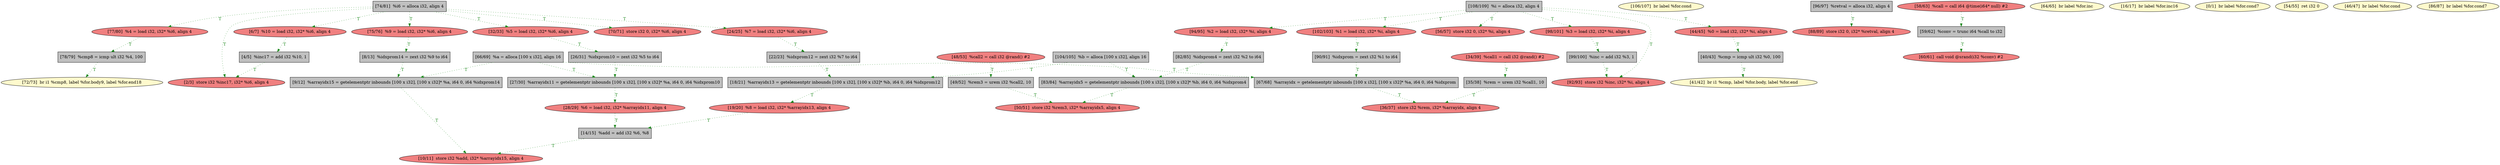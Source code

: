 
digraph G {


node164 [fillcolor=grey,label="[78/79]  %cmp8 = icmp ult i32 %4, 100",shape=rectangle,style=filled ]
node159 [fillcolor=lightcoral,label="[98/101]  %3 = load i32, i32* %i, align 4",shape=ellipse,style=filled ]
node157 [fillcolor=lightcoral,label="[92/93]  store i32 %inc, i32* %i, align 4",shape=ellipse,style=filled ]
node154 [fillcolor=lightcoral,label="[77/80]  %4 = load i32, i32* %i6, align 4",shape=ellipse,style=filled ]
node153 [fillcolor=lemonchiffon,label="[106/107]  br label %for.cond",shape=ellipse,style=filled ]
node152 [fillcolor=lightcoral,label="[88/89]  store i32 0, i32* %retval, align 4",shape=ellipse,style=filled ]
node156 [fillcolor=grey,label="[27/30]  %arrayidx11 = getelementptr inbounds [100 x i32], [100 x i32]* %a, i64 0, i64 %idxprom10",shape=rectangle,style=filled ]
node151 [fillcolor=grey,label="[90/91]  %idxprom = zext i32 %1 to i64",shape=rectangle,style=filled ]
node150 [fillcolor=grey,label="[9/12]  %arrayidx15 = getelementptr inbounds [100 x i32], [100 x i32]* %a, i64 0, i64 %idxprom14",shape=rectangle,style=filled ]
node148 [fillcolor=grey,label="[82/85]  %idxprom4 = zext i32 %2 to i64",shape=rectangle,style=filled ]
node147 [fillcolor=grey,label="[14/15]  %add = add i32 %6, %8",shape=rectangle,style=filled ]
node146 [fillcolor=grey,label="[59/62]  %conv = trunc i64 %call to i32",shape=rectangle,style=filled ]
node125 [fillcolor=lemonchiffon,label="[72/73]  br i1 %cmp8, label %for.body9, label %for.end18",shape=ellipse,style=filled ]
node161 [fillcolor=lightcoral,label="[102/103]  %1 = load i32, i32* %i, align 4",shape=ellipse,style=filled ]
node129 [fillcolor=grey,label="[35/38]  %rem = urem i32 %call1, 10",shape=rectangle,style=filled ]
node130 [fillcolor=lemonchiffon,label="[64/65]  br label %for.inc",shape=ellipse,style=filled ]
node136 [fillcolor=lightcoral,label="[2/3]  store i32 %inc17, i32* %i6, align 4",shape=ellipse,style=filled ]
node115 [fillcolor=lightcoral,label="[50/51]  store i32 %rem3, i32* %arrayidx5, align 4",shape=ellipse,style=filled ]
node124 [fillcolor=lightcoral,label="[70/71]  store i32 0, i32* %i6, align 4",shape=ellipse,style=filled ]
node121 [fillcolor=lightcoral,label="[58/63]  %call = call i64 @time(i64* null) #2",shape=ellipse,style=filled ]
node112 [fillcolor=lightcoral,label="[28/29]  %6 = load i32, i32* %arrayidx11, align 4",shape=ellipse,style=filled ]
node139 [fillcolor=lemonchiffon,label="[16/17]  br label %for.inc16",shape=ellipse,style=filled ]
node141 [fillcolor=lemonchiffon,label="[0/1]  br label %for.cond7",shape=ellipse,style=filled ]
node119 [fillcolor=lightcoral,label="[10/11]  store i32 %add, i32* %arrayidx15, align 4",shape=ellipse,style=filled ]
node155 [fillcolor=grey,label="[108/109]  %i = alloca i32, align 4",shape=rectangle,style=filled ]
node118 [fillcolor=lemonchiffon,label="[54/55]  ret i32 0",shape=ellipse,style=filled ]
node123 [fillcolor=lemonchiffon,label="[41/42]  br i1 %cmp, label %for.body, label %for.end",shape=ellipse,style=filled ]
node138 [fillcolor=lightcoral,label="[94/95]  %2 = load i32, i32* %i, align 4",shape=ellipse,style=filled ]
node120 [fillcolor=lightcoral,label="[60/61]  call void @srand(i32 %conv) #2",shape=ellipse,style=filled ]
node117 [fillcolor=lightcoral,label="[56/57]  store i32 0, i32* %i, align 4",shape=ellipse,style=filled ]
node113 [fillcolor=lightcoral,label="[44/45]  %0 = load i32, i32* %i, align 4",shape=ellipse,style=filled ]
node143 [fillcolor=grey,label="[22/23]  %idxprom12 = zext i32 %7 to i64",shape=rectangle,style=filled ]
node110 [fillcolor=lightcoral,label="[34/39]  %call1 = call i32 @rand() #2",shape=ellipse,style=filled ]
node163 [fillcolor=grey,label="[104/105]  %b = alloca [100 x i32], align 16",shape=rectangle,style=filled ]
node135 [fillcolor=lightcoral,label="[24/25]  %7 = load i32, i32* %i6, align 4",shape=ellipse,style=filled ]
node111 [fillcolor=grey,label="[40/43]  %cmp = icmp ult i32 %0, 100",shape=rectangle,style=filled ]
node114 [fillcolor=lemonchiffon,label="[46/47]  br label %for.cond",shape=ellipse,style=filled ]
node116 [fillcolor=lightcoral,label="[48/53]  %call2 = call i32 @rand() #2",shape=ellipse,style=filled ]
node158 [fillcolor=grey,label="[49/52]  %rem3 = urem i32 %call2, 10",shape=rectangle,style=filled ]
node133 [fillcolor=lightcoral,label="[32/33]  %5 = load i32, i32* %i6, align 4",shape=ellipse,style=filled ]
node126 [fillcolor=grey,label="[67/68]  %arrayidx = getelementptr inbounds [100 x i32], [100 x i32]* %a, i64 0, i64 %idxprom",shape=rectangle,style=filled ]
node127 [fillcolor=lightcoral,label="[75/76]  %9 = load i32, i32* %i6, align 4",shape=ellipse,style=filled ]
node128 [fillcolor=lemonchiffon,label="[86/87]  br label %for.cond7",shape=ellipse,style=filled ]
node149 [fillcolor=grey,label="[74/81]  %i6 = alloca i32, align 4",shape=rectangle,style=filled ]
node131 [fillcolor=lightcoral,label="[36/37]  store i32 %rem, i32* %arrayidx, align 4",shape=ellipse,style=filled ]
node160 [fillcolor=grey,label="[96/97]  %retval = alloca i32, align 4",shape=rectangle,style=filled ]
node132 [fillcolor=grey,label="[26/31]  %idxprom10 = zext i32 %5 to i64",shape=rectangle,style=filled ]
node122 [fillcolor=grey,label="[66/69]  %a = alloca [100 x i32], align 16",shape=rectangle,style=filled ]
node134 [fillcolor=lightcoral,label="[19/20]  %8 = load i32, i32* %arrayidx13, align 4",shape=ellipse,style=filled ]
node137 [fillcolor=grey,label="[8/13]  %idxprom14 = zext i32 %9 to i64",shape=rectangle,style=filled ]
node162 [fillcolor=grey,label="[99/100]  %inc = add i32 %3, 1",shape=rectangle,style=filled ]
node142 [fillcolor=grey,label="[4/5]  %inc17 = add i32 %10, 1",shape=rectangle,style=filled ]
node140 [fillcolor=grey,label="[18/21]  %arrayidx13 = getelementptr inbounds [100 x i32], [100 x i32]* %b, i64 0, i64 %idxprom12",shape=rectangle,style=filled ]
node144 [fillcolor=lightcoral,label="[6/7]  %10 = load i32, i32* %i6, align 4",shape=ellipse,style=filled ]
node145 [fillcolor=grey,label="[83/84]  %arrayidx5 = getelementptr inbounds [100 x i32], [100 x i32]* %b, i64 0, i64 %idxprom4",shape=rectangle,style=filled ]

node155->node157 [style=dotted,color=forestgreen,label="T",fontcolor=forestgreen ]
node154->node164 [style=dotted,color=forestgreen,label="T",fontcolor=forestgreen ]
node155->node161 [style=dotted,color=forestgreen,label="T",fontcolor=forestgreen ]
node155->node113 [style=dotted,color=forestgreen,label="T",fontcolor=forestgreen ]
node149->node133 [style=dotted,color=forestgreen,label="T",fontcolor=forestgreen ]
node149->node127 [style=dotted,color=forestgreen,label="T",fontcolor=forestgreen ]
node149->node136 [style=dotted,color=forestgreen,label="T",fontcolor=forestgreen ]
node155->node138 [style=dotted,color=forestgreen,label="T",fontcolor=forestgreen ]
node149->node135 [style=dotted,color=forestgreen,label="T",fontcolor=forestgreen ]
node158->node115 [style=dotted,color=forestgreen,label="T",fontcolor=forestgreen ]
node145->node115 [style=dotted,color=forestgreen,label="T",fontcolor=forestgreen ]
node144->node142 [style=dotted,color=forestgreen,label="T",fontcolor=forestgreen ]
node138->node148 [style=dotted,color=forestgreen,label="T",fontcolor=forestgreen ]
node155->node117 [style=dotted,color=forestgreen,label="T",fontcolor=forestgreen ]
node122->node150 [style=dotted,color=forestgreen,label="T",fontcolor=forestgreen ]
node163->node140 [style=dotted,color=forestgreen,label="T",fontcolor=forestgreen ]
node163->node145 [style=dotted,color=forestgreen,label="T",fontcolor=forestgreen ]
node147->node119 [style=dotted,color=forestgreen,label="T",fontcolor=forestgreen ]
node142->node136 [style=dotted,color=forestgreen,label="T",fontcolor=forestgreen ]
node122->node126 [style=dotted,color=forestgreen,label="T",fontcolor=forestgreen ]
node156->node112 [style=dotted,color=forestgreen,label="T",fontcolor=forestgreen ]
node137->node150 [style=dotted,color=forestgreen,label="T",fontcolor=forestgreen ]
node149->node124 [style=dotted,color=forestgreen,label="T",fontcolor=forestgreen ]
node162->node157 [style=dotted,color=forestgreen,label="T",fontcolor=forestgreen ]
node149->node144 [style=dotted,color=forestgreen,label="T",fontcolor=forestgreen ]
node133->node132 [style=dotted,color=forestgreen,label="T",fontcolor=forestgreen ]
node160->node152 [style=dotted,color=forestgreen,label="T",fontcolor=forestgreen ]
node127->node137 [style=dotted,color=forestgreen,label="T",fontcolor=forestgreen ]
node112->node147 [style=dotted,color=forestgreen,label="T",fontcolor=forestgreen ]
node161->node151 [style=dotted,color=forestgreen,label="T",fontcolor=forestgreen ]
node146->node120 [style=dotted,color=forestgreen,label="T",fontcolor=forestgreen ]
node148->node145 [style=dotted,color=forestgreen,label="T",fontcolor=forestgreen ]
node135->node143 [style=dotted,color=forestgreen,label="T",fontcolor=forestgreen ]
node116->node158 [style=dotted,color=forestgreen,label="T",fontcolor=forestgreen ]
node143->node140 [style=dotted,color=forestgreen,label="T",fontcolor=forestgreen ]
node150->node119 [style=dotted,color=forestgreen,label="T",fontcolor=forestgreen ]
node129->node131 [style=dotted,color=forestgreen,label="T",fontcolor=forestgreen ]
node111->node123 [style=dotted,color=forestgreen,label="T",fontcolor=forestgreen ]
node122->node156 [style=dotted,color=forestgreen,label="T",fontcolor=forestgreen ]
node110->node129 [style=dotted,color=forestgreen,label="T",fontcolor=forestgreen ]
node140->node134 [style=dotted,color=forestgreen,label="T",fontcolor=forestgreen ]
node126->node131 [style=dotted,color=forestgreen,label="T",fontcolor=forestgreen ]
node164->node125 [style=dotted,color=forestgreen,label="T",fontcolor=forestgreen ]
node132->node156 [style=dotted,color=forestgreen,label="T",fontcolor=forestgreen ]
node159->node162 [style=dotted,color=forestgreen,label="T",fontcolor=forestgreen ]
node149->node154 [style=dotted,color=forestgreen,label="T",fontcolor=forestgreen ]
node113->node111 [style=dotted,color=forestgreen,label="T",fontcolor=forestgreen ]
node151->node126 [style=dotted,color=forestgreen,label="T",fontcolor=forestgreen ]
node155->node159 [style=dotted,color=forestgreen,label="T",fontcolor=forestgreen ]
node134->node147 [style=dotted,color=forestgreen,label="T",fontcolor=forestgreen ]
node121->node146 [style=dotted,color=forestgreen,label="T",fontcolor=forestgreen ]


}
